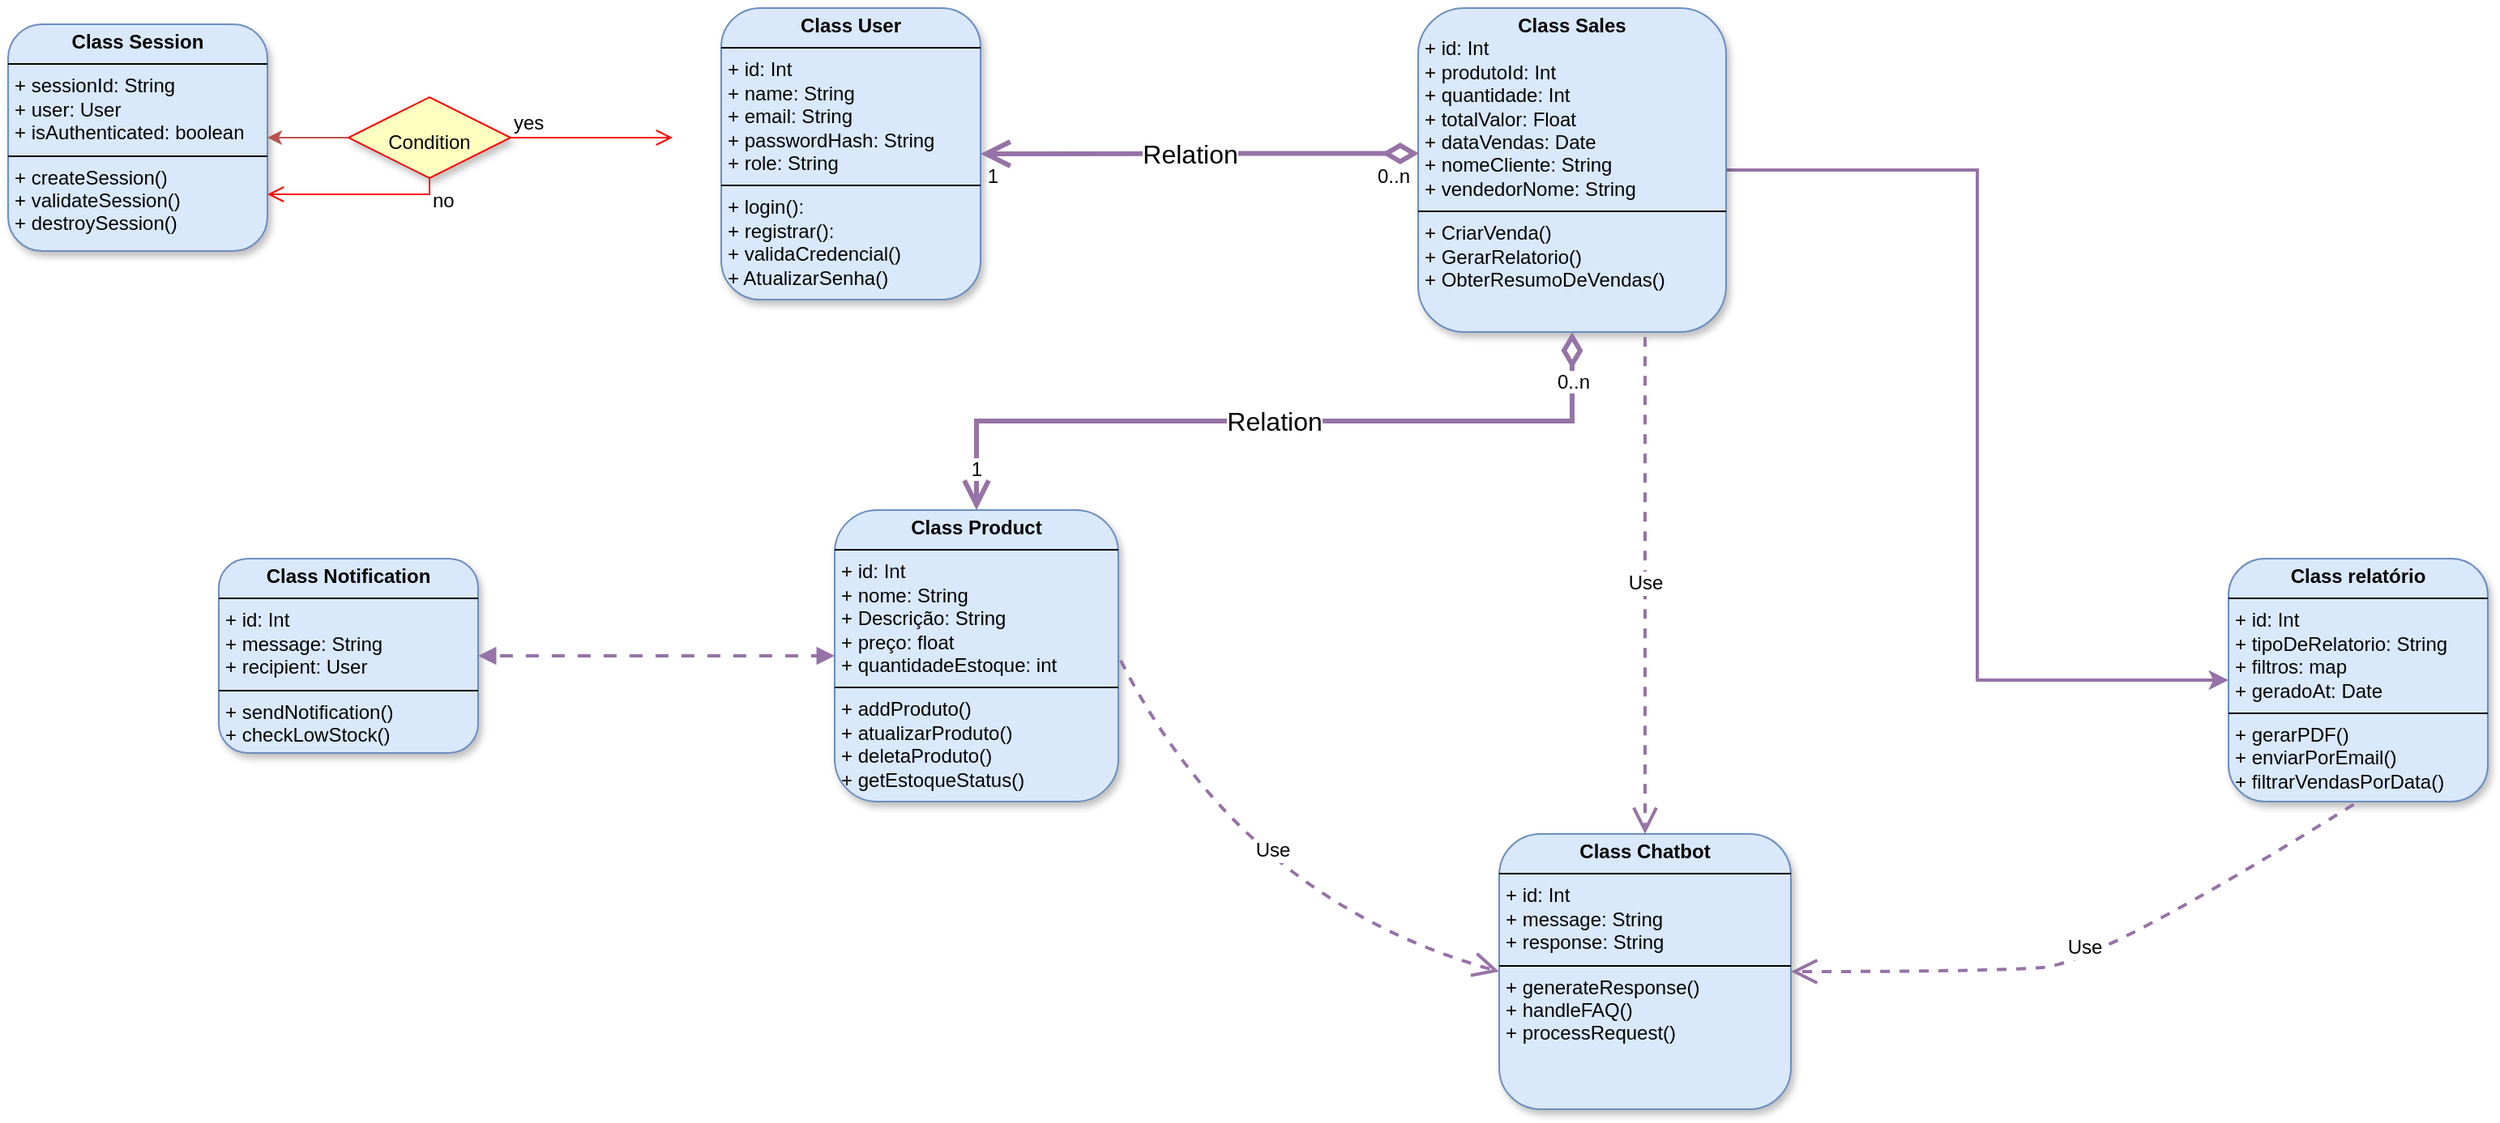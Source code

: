 <mxfile version="26.1.1">
  <diagram name="Página-1" id="-WOq9GPgahkGQEKY47fg">
    <mxGraphModel dx="3440" dy="1933" grid="1" gridSize="10" guides="1" tooltips="1" connect="1" arrows="1" fold="1" page="1" pageScale="1" pageWidth="827" pageHeight="1169" math="0" shadow="0">
      <root>
        <mxCell id="0" />
        <mxCell id="1" parent="0" />
        <mxCell id="PtGWCgWwyNzVO_bG1qSU-23" value="&lt;p style=&quot;margin:0px;margin-top:4px;text-align:center;&quot;&gt;&lt;b&gt;Class User&lt;/b&gt;&lt;/p&gt;&lt;hr size=&quot;1&quot; style=&quot;border-style:solid;&quot;&gt;&lt;p style=&quot;margin:0px;margin-left:4px;&quot;&gt;+ id: Int&lt;/p&gt;&lt;p style=&quot;margin:0px;margin-left:4px;&quot;&gt;+ name: String&lt;/p&gt;&lt;p style=&quot;margin:0px;margin-left:4px;&quot;&gt;+ email: String&lt;/p&gt;&lt;p style=&quot;margin:0px;margin-left:4px;&quot;&gt;+ passwordHash: String&lt;/p&gt;&lt;p style=&quot;margin:0px;margin-left:4px;&quot;&gt;+ role: String&lt;/p&gt;&lt;hr size=&quot;1&quot; style=&quot;border-style:solid;&quot;&gt;&lt;p style=&quot;margin: 0px 0px 0px 4px;&quot;&gt;+ login():&amp;nbsp;&lt;/p&gt;&lt;p style=&quot;margin: 0px 0px 0px 4px;&quot;&gt;+ registrar():&lt;/p&gt;&lt;p style=&quot;margin: 0px 0px 0px 4px;&quot;&gt;+ validaCredencial()&lt;/p&gt;&lt;p style=&quot;margin: 0px 0px 0px 4px;&quot;&gt;+ AtualizarSenha()&lt;/p&gt;" style="verticalAlign=top;align=left;overflow=fill;html=1;whiteSpace=wrap;rounded=1;glass=0;fillColor=#dae8fc;strokeColor=#6c8ebf;shadow=1;" vertex="1" parent="1">
          <mxGeometry x="460" y="160" width="160" height="180" as="geometry" />
        </mxCell>
        <mxCell id="PtGWCgWwyNzVO_bG1qSU-24" value="&lt;p style=&quot;margin:0px;margin-top:4px;text-align:center;&quot;&gt;&lt;b&gt;Class Product&lt;/b&gt;&lt;/p&gt;&lt;hr size=&quot;1&quot; style=&quot;border-style:solid;&quot;&gt;&lt;p style=&quot;margin:0px;margin-left:4px;&quot;&gt;+ id: Int&lt;/p&gt;&lt;p style=&quot;margin:0px;margin-left:4px;&quot;&gt;+ nome: String&lt;/p&gt;&lt;p style=&quot;margin:0px;margin-left:4px;&quot;&gt;+ Descrição: String&lt;/p&gt;&lt;p style=&quot;margin:0px;margin-left:4px;&quot;&gt;+ preço: float&lt;/p&gt;&lt;p style=&quot;margin:0px;margin-left:4px;&quot;&gt;+ quantidadeEstoque: int&lt;/p&gt;&lt;hr size=&quot;1&quot; style=&quot;border-style:solid;&quot;&gt;&lt;p style=&quot;margin:0px;margin-left:4px;&quot;&gt;+ addProduto()&lt;/p&gt;&lt;p style=&quot;margin:0px;margin-left:4px;&quot;&gt;+ atualizarProduto()&lt;/p&gt;&lt;p style=&quot;margin:0px;margin-left:4px;&quot;&gt;+ deletaProduto()&lt;/p&gt;&lt;p style=&quot;margin:0px;margin-left:4px;&quot;&gt;+ getEstoqueStatus()&lt;/p&gt;" style="verticalAlign=top;align=left;overflow=fill;html=1;whiteSpace=wrap;rounded=1;glass=0;fillColor=#dae8fc;strokeColor=#6c8ebf;shadow=1;" vertex="1" parent="1">
          <mxGeometry x="530" y="470" width="175" height="180" as="geometry" />
        </mxCell>
        <mxCell id="PtGWCgWwyNzVO_bG1qSU-44" style="edgeStyle=orthogonalEdgeStyle;rounded=0;orthogonalLoop=1;jettySize=auto;html=1;entryX=0;entryY=0.5;entryDx=0;entryDy=0;fontFamily=Helvetica;fontSize=15;fontColor=default;strokeWidth=2;fillColor=#e1d5e7;strokeColor=#9673a6;" edge="1" parent="1" source="PtGWCgWwyNzVO_bG1qSU-25" target="PtGWCgWwyNzVO_bG1qSU-26">
          <mxGeometry relative="1" as="geometry" />
        </mxCell>
        <mxCell id="PtGWCgWwyNzVO_bG1qSU-25" value="&lt;p style=&quot;margin:0px;margin-top:4px;text-align:center;&quot;&gt;&lt;b&gt;Class Sales&lt;/b&gt;&lt;/p&gt;&lt;p style=&quot;margin:0px;margin-left:4px;&quot;&gt;+ id: Int&lt;/p&gt;&lt;p style=&quot;margin:0px;margin-left:4px;&quot;&gt;+ produtoId: Int&lt;/p&gt;&lt;p style=&quot;margin:0px;margin-left:4px;&quot;&gt;+ quantidade: Int&lt;/p&gt;&lt;p style=&quot;margin:0px;margin-left:4px;&quot;&gt;+ totalValor: Float&lt;/p&gt;&lt;p style=&quot;margin:0px;margin-left:4px;&quot;&gt;+ dataVendas: Date&lt;/p&gt;&lt;p style=&quot;margin:0px;margin-left:4px;&quot;&gt;+ nomeCliente: String&lt;/p&gt;&lt;p style=&quot;margin:0px;margin-left:4px;&quot;&gt;+ vendedorNome: String&lt;/p&gt;&lt;hr size=&quot;1&quot; style=&quot;border-style:solid;&quot;&gt;&lt;p style=&quot;margin:0px;margin-left:4px;&quot;&gt;+ CriarVenda()&lt;/p&gt;&lt;p style=&quot;margin:0px;margin-left:4px;&quot;&gt;+ GerarRelatorio()&lt;/p&gt;&lt;p style=&quot;margin:0px;margin-left:4px;&quot;&gt;+ ObterResumoDeVendas()&lt;/p&gt;" style="verticalAlign=top;align=left;overflow=fill;html=1;whiteSpace=wrap;rounded=1;glass=0;fillColor=#dae8fc;strokeColor=#6c8ebf;shadow=1;" vertex="1" parent="1">
          <mxGeometry x="890" y="160" width="190" height="200" as="geometry" />
        </mxCell>
        <mxCell id="PtGWCgWwyNzVO_bG1qSU-26" value="&lt;p style=&quot;margin:0px;margin-top:4px;text-align:center;&quot;&gt;&lt;b&gt;Class relatório&lt;/b&gt;&lt;/p&gt;&lt;hr size=&quot;1&quot; style=&quot;border-style:solid;&quot;&gt;&lt;p style=&quot;margin:0px;margin-left:4px;&quot;&gt;+ id: Int&lt;/p&gt;&lt;p style=&quot;margin:0px;margin-left:4px;&quot;&gt;+ tipoDeRelatorio: String&lt;/p&gt;&lt;p style=&quot;margin:0px;margin-left:4px;&quot;&gt;+ filtros: map&lt;/p&gt;&lt;p style=&quot;margin:0px;margin-left:4px;&quot;&gt;&lt;span style=&quot;background-color: transparent; color: light-dark(rgb(0, 0, 0), rgb(255, 255, 255));&quot;&gt;+ geradoAt: Date&lt;/span&gt;&lt;/p&gt;&lt;hr size=&quot;1&quot; style=&quot;border-style:solid;&quot;&gt;&lt;p style=&quot;margin:0px;margin-left:4px;&quot;&gt;+ gerarPDF()&lt;/p&gt;&lt;p style=&quot;margin:0px;margin-left:4px;&quot;&gt;+ enviarPorEmail()&lt;/p&gt;&lt;p style=&quot;margin:0px;margin-left:4px;&quot;&gt;+ filtrarVendasPorData()&lt;/p&gt;" style="verticalAlign=top;align=left;overflow=fill;html=1;whiteSpace=wrap;rounded=1;glass=0;fillColor=#dae8fc;strokeColor=#6c8ebf;shadow=1;" vertex="1" parent="1">
          <mxGeometry x="1390" y="500" width="160" height="150" as="geometry" />
        </mxCell>
        <mxCell id="PtGWCgWwyNzVO_bG1qSU-27" value="&lt;p style=&quot;margin:0px;margin-top:4px;text-align:center;&quot;&gt;&lt;b&gt;Class Chatbot&lt;/b&gt;&lt;/p&gt;&lt;hr size=&quot;1&quot; style=&quot;border-style:solid;&quot;&gt;&lt;p style=&quot;margin:0px;margin-left:4px;&quot;&gt;+ id: Int&lt;/p&gt;&lt;p style=&quot;margin:0px;margin-left:4px;&quot;&gt;+ message: String&lt;/p&gt;&lt;p style=&quot;margin:0px;margin-left:4px;&quot;&gt;&lt;span style=&quot;background-color: transparent; color: light-dark(rgb(0, 0, 0), rgb(255, 255, 255));&quot;&gt;+ response: String&lt;/span&gt;&lt;/p&gt;&lt;hr size=&quot;1&quot; style=&quot;border-style:solid;&quot;&gt;&lt;p style=&quot;margin:0px;margin-left:4px;&quot;&gt;+&amp;nbsp;&lt;span style=&quot;background-color: transparent;&quot;&gt;generateResponse&lt;/span&gt;&lt;span style=&quot;background-color: transparent; color: light-dark(rgb(0, 0, 0), rgb(255, 255, 255));&quot;&gt;()&lt;/span&gt;&lt;/p&gt;&lt;p style=&quot;margin:0px;margin-left:4px;&quot;&gt;+ handleFAQ()&lt;/p&gt;&lt;p style=&quot;margin:0px;margin-left:4px;&quot;&gt;+ processRequest()&lt;/p&gt;" style="verticalAlign=top;align=left;overflow=fill;html=1;whiteSpace=wrap;rounded=1;glass=0;fillColor=#dae8fc;strokeColor=#6c8ebf;shadow=1;" vertex="1" parent="1">
          <mxGeometry x="940" y="670" width="180" height="170" as="geometry" />
        </mxCell>
        <mxCell id="PtGWCgWwyNzVO_bG1qSU-28" value="&lt;p style=&quot;margin:0px;margin-top:4px;text-align:center;&quot;&gt;&lt;b&gt;Class&amp;nbsp;&lt;/b&gt;&lt;span style=&quot;background-color: transparent; text-align: left;&quot;&gt;&lt;b&gt;Notification&lt;/b&gt;&lt;/span&gt;&lt;/p&gt;&lt;hr size=&quot;1&quot; style=&quot;border-style:solid;&quot;&gt;&lt;p style=&quot;margin:0px;margin-left:4px;&quot;&gt;+ id: Int&lt;/p&gt;&lt;p style=&quot;margin:0px;margin-left:4px;&quot;&gt;+ message: String&lt;/p&gt;&lt;p style=&quot;margin:0px;margin-left:4px;&quot;&gt;&lt;span style=&quot;background-color: transparent; color: light-dark(rgb(0, 0, 0), rgb(255, 255, 255));&quot;&gt;+&amp;nbsp;&lt;/span&gt;&lt;span style=&quot;background-color: transparent;&quot;&gt;recipient: User&lt;/span&gt;&lt;/p&gt;&lt;hr size=&quot;1&quot; style=&quot;border-style:solid;&quot;&gt;&lt;p style=&quot;margin:0px;margin-left:4px;&quot;&gt;+&amp;nbsp;&lt;span style=&quot;background-color: transparent;&quot;&gt;sendNotification&lt;/span&gt;&lt;span style=&quot;background-color: transparent; color: light-dark(rgb(0, 0, 0), rgb(255, 255, 255));&quot;&gt;()&lt;/span&gt;&lt;/p&gt;&lt;p style=&quot;margin:0px;margin-left:4px;&quot;&gt;+&amp;nbsp;&lt;span style=&quot;background-color: transparent;&quot;&gt;checkLowStock&lt;/span&gt;&lt;span style=&quot;background-color: transparent; color: light-dark(rgb(0, 0, 0), rgb(255, 255, 255));&quot;&gt;()&lt;/span&gt;&lt;/p&gt;" style="verticalAlign=top;align=left;overflow=fill;html=1;whiteSpace=wrap;rounded=1;glass=0;fillColor=#dae8fc;strokeColor=#6c8ebf;shadow=1;" vertex="1" parent="1">
          <mxGeometry x="150" y="500" width="160" height="120" as="geometry" />
        </mxCell>
        <mxCell id="PtGWCgWwyNzVO_bG1qSU-29" value="&lt;p style=&quot;margin:0px;margin-top:4px;text-align:center;&quot;&gt;&lt;b&gt;Class&amp;nbsp;&lt;/b&gt;&lt;span style=&quot;background-color: transparent; text-align: left;&quot;&gt;&lt;b&gt;Session&lt;/b&gt;&lt;/span&gt;&lt;span style=&quot;background-color: transparent; color: rgba(0, 0, 0, 0); font-family: monospace; font-size: 0px; text-align: left; text-wrap-mode: nowrap;&quot;&gt;%3CmxGraphModel%3E%3Croot%3E%3CmxCell%20id%3D%220%22%2F%3E%3CmxCell%20id%3D%221%22%20parent%3D%220%22%2F%3E%3CmxCell%20id%3D%222%22%20value%3D%22%26lt%3Bp%20style%3D%26quot%3Bmargin%3A0px%3Bmargin-top%3A4px%3Btext-align%3Acenter%3B%26quot%3B%26gt%3B%26lt%3Bb%26gt%3BClass%26amp%3Bnbsp%3B%26lt%3B%2Fb%26gt%3B%26lt%3Bspan%20style%3D%26quot%3Bbackground-color%3A%20transparent%3B%20text-align%3A%20left%3B%26quot%3B%26gt%3B%26lt%3Bb%26gt%3BNotification%26lt%3B%2Fb%26gt%3B%26lt%3B%2Fspan%26gt%3B%26lt%3B%2Fp%26gt%3B%26lt%3Bhr%20size%3D%26quot%3B1%26quot%3B%20style%3D%26quot%3Bborder-style%3Asolid%3B%26quot%3B%26gt%3B%26lt%3Bp%20style%3D%26quot%3Bmargin%3A0px%3Bmargin-left%3A4px%3B%26quot%3B%26gt%3B%2B%20id%3A%20Int%26lt%3B%2Fp%26gt%3B%26lt%3Bp%20style%3D%26quot%3Bmargin%3A0px%3Bmargin-left%3A4px%3B%26quot%3B%26gt%3B%2B%20message%3A%20String%26lt%3B%2Fp%26gt%3B%26lt%3Bp%20style%3D%26quot%3Bmargin%3A0px%3Bmargin-left%3A4px%3B%26quot%3B%26gt%3B%26lt%3Bspan%20style%3D%26quot%3Bbackground-color%3A%20transparent%3B%20color%3A%20light-dark(rgb(0%2C%200%2C%200)%2C%20rgb(255%2C%20255%2C%20255))%3B%26quot%3B%26gt%3B%2B%26amp%3Bnbsp%3B%26lt%3B%2Fspan%26gt%3B%26lt%3Bspan%20style%3D%26quot%3Bbackground-color%3A%20transparent%3B%26quot%3B%26gt%3Brecipient%3A%20User%26lt%3B%2Fspan%26gt%3B%26lt%3B%2Fp%26gt%3B%26lt%3Bhr%20size%3D%26quot%3B1%26quot%3B%20style%3D%26quot%3Bborder-style%3Asolid%3B%26quot%3B%26gt%3B%26lt%3Bp%20style%3D%26quot%3Bmargin%3A0px%3Bmargin-left%3A4px%3B%26quot%3B%26gt%3B%2B%26amp%3Bnbsp%3B%26lt%3Bspan%20style%3D%26quot%3Bbackground-color%3A%20transparent%3B%26quot%3B%26gt%3BsendNotification%26lt%3B%2Fspan%26gt%3B%26lt%3Bspan%20style%3D%26quot%3Bbackground-color%3A%20transparent%3B%20color%3A%20light-dark(rgb(0%2C%200%2C%200)%2C%20rgb(255%2C%20255%2C%20255))%3B%26quot%3B%26gt%3B()%26lt%3B%2Fspan%26gt%3B%26lt%3B%2Fp%26gt%3B%26lt%3Bp%20style%3D%26quot%3Bmargin%3A0px%3Bmargin-left%3A4px%3B%26quot%3B%26gt%3B%2B%26amp%3Bnbsp%3B%26lt%3Bspan%20style%3D%26quot%3Bbackground-color%3A%20transparent%3B%26quot%3B%26gt%3BcheckLowStock%26lt%3B%2Fspan%26gt%3B%26lt%3Bspan%20style%3D%26quot%3Bbackground-color%3A%20transparent%3B%20color%3A%20light-dark(rgb(0%2C%200%2C%200)%2C%20rgb(255%2C%20255%2C%20255))%3B%26quot%3B%26gt%3B()%26lt%3B%2Fspan%26gt%3B%26lt%3B%2Fp%26gt%3B%22%20style%3D%22verticalAlign%3Dtop%3Balign%3Dleft%3Boverflow%3Dfill%3Bhtml%3D1%3BwhiteSpace%3Dwrap%3Brounded%3D1%3Bglass%3D0%3BfillColor%3D%23dae8fc%3BstrokeColor%3D%236c8ebf%3Bshadow%3D1%3B%22%20vertex%3D%221%22%20parent%3D%221%22%3E%3CmxGeometry%20x%3D%22870%22%20y%3D%22770%22%20width%3D%22160%22%20height%3D%22120%22%20as%3D%22geometry%22%2F%3E%3C%2FmxCell%3E%3C%2Froot%3E%3C%2FmxGraphModel%3E&lt;/span&gt;&lt;/p&gt;&lt;hr size=&quot;1&quot; style=&quot;border-style:solid;&quot;&gt;&lt;p style=&quot;margin:0px;margin-left:4px;&quot;&gt;+&amp;nbsp;&lt;span style=&quot;background-color: transparent;&quot;&gt;sessionId: String&lt;/span&gt;&lt;/p&gt;&lt;p style=&quot;margin:0px;margin-left:4px;&quot;&gt;&lt;span style=&quot;background-color: transparent; color: light-dark(rgb(0, 0, 0), rgb(255, 255, 255));&quot;&gt;+&amp;nbsp;&lt;/span&gt;&lt;span style=&quot;background-color: transparent;&quot;&gt;user: User&lt;/span&gt;&lt;/p&gt;&lt;p style=&quot;margin:0px;margin-left:4px;&quot;&gt;&lt;span style=&quot;background-color: transparent; color: light-dark(rgb(0, 0, 0), rgb(255, 255, 255));&quot;&gt;+&amp;nbsp;&lt;/span&gt;&lt;span style=&quot;background-color: transparent;&quot;&gt;isAuthenticated: boolean&lt;/span&gt;&lt;/p&gt;&lt;hr size=&quot;1&quot; style=&quot;border-style:solid;&quot;&gt;&lt;p style=&quot;margin:0px;margin-left:4px;&quot;&gt;+ createSession()&lt;br&gt;&lt;span style=&quot;background-color: transparent; color: light-dark(rgb(0, 0, 0), rgb(255, 255, 255));&quot;&gt;+&amp;nbsp;validateSession&lt;/span&gt;&lt;span style=&quot;background-color: transparent; color: light-dark(rgb(0, 0, 0), rgb(255, 255, 255));&quot;&gt;()&lt;br&gt;+&amp;nbsp;&lt;/span&gt;&lt;span style=&quot;background-color: transparent; color: light-dark(rgb(0, 0, 0), rgb(255, 255, 255));&quot;&gt;destroySession()&lt;/span&gt;&lt;/p&gt;" style="verticalAlign=top;align=left;overflow=fill;html=1;whiteSpace=wrap;rounded=1;glass=0;fillColor=#dae8fc;strokeColor=#6c8ebf;shadow=1;" vertex="1" parent="1">
          <mxGeometry x="20" y="170" width="160" height="140" as="geometry" />
        </mxCell>
        <mxCell id="PtGWCgWwyNzVO_bG1qSU-33" value="Relation" style="endArrow=open;html=1;endSize=12;startArrow=diamondThin;startSize=14;startFill=0;edgeStyle=orthogonalEdgeStyle;rounded=1;fontFamily=Helvetica;fontSize=16;fontColor=default;entryX=1;entryY=0.5;entryDx=0;entryDy=0;exitX=0.002;exitY=0.449;exitDx=0;exitDy=0;fillColor=#e1d5e7;strokeColor=#9673a6;curved=0;strokeWidth=3;exitPerimeter=0;" edge="1" parent="1" source="PtGWCgWwyNzVO_bG1qSU-25" target="PtGWCgWwyNzVO_bG1qSU-23">
          <mxGeometry x="0.046" relative="1" as="geometry">
            <mxPoint x="1160" y="265.02" as="sourcePoint" />
            <mxPoint x="540" y="255.02" as="targetPoint" />
            <Array as="points" />
            <mxPoint as="offset" />
          </mxGeometry>
        </mxCell>
        <mxCell id="PtGWCgWwyNzVO_bG1qSU-34" value="0..n" style="edgeLabel;resizable=0;html=1;align=left;verticalAlign=top;rounded=1;shadow=1;glass=0;strokeColor=#6c8ebf;fontFamily=Helvetica;fontSize=12;fontColor=default;fillColor=#dae8fc;" connectable="0" vertex="1" parent="PtGWCgWwyNzVO_bG1qSU-33">
          <mxGeometry x="-1" relative="1" as="geometry">
            <mxPoint x="-27" as="offset" />
          </mxGeometry>
        </mxCell>
        <mxCell id="PtGWCgWwyNzVO_bG1qSU-35" value="1" style="edgeLabel;resizable=0;html=1;align=right;verticalAlign=top;rounded=1;shadow=1;glass=0;strokeColor=#6c8ebf;fontFamily=Helvetica;fontSize=12;fontColor=default;fillColor=#dae8fc;" connectable="0" vertex="1" parent="PtGWCgWwyNzVO_bG1qSU-33">
          <mxGeometry x="1" relative="1" as="geometry">
            <mxPoint x="11" as="offset" />
          </mxGeometry>
        </mxCell>
        <mxCell id="PtGWCgWwyNzVO_bG1qSU-41" value="Relation" style="endArrow=open;html=1;endSize=12;startArrow=diamondThin;startSize=14;startFill=0;edgeStyle=orthogonalEdgeStyle;rounded=0;fontFamily=Helvetica;fontSize=16;fontColor=default;entryX=0.5;entryY=0;entryDx=0;entryDy=0;exitX=0.5;exitY=1;exitDx=0;exitDy=0;strokeWidth=3;fillColor=#e1d5e7;strokeColor=#9673a6;" edge="1" parent="1" source="PtGWCgWwyNzVO_bG1qSU-25" target="PtGWCgWwyNzVO_bG1qSU-24">
          <mxGeometry relative="1" as="geometry">
            <mxPoint x="1080" y="540.0" as="sourcePoint" />
            <mxPoint x="1080" y="360" as="targetPoint" />
          </mxGeometry>
        </mxCell>
        <mxCell id="PtGWCgWwyNzVO_bG1qSU-42" value="0..n" style="edgeLabel;resizable=0;html=1;align=left;verticalAlign=top;rounded=1;shadow=1;glass=0;strokeColor=#6c8ebf;fontFamily=Helvetica;fontSize=12;fontColor=default;fillColor=#dae8fc;" connectable="0" vertex="1" parent="PtGWCgWwyNzVO_bG1qSU-41">
          <mxGeometry x="-1" relative="1" as="geometry">
            <mxPoint x="-11" y="17" as="offset" />
          </mxGeometry>
        </mxCell>
        <mxCell id="PtGWCgWwyNzVO_bG1qSU-43" value="1" style="edgeLabel;resizable=0;html=1;align=right;verticalAlign=top;rounded=1;shadow=1;glass=0;strokeColor=#6c8ebf;fontFamily=Helvetica;fontSize=12;fontColor=default;fillColor=#dae8fc;" connectable="0" vertex="1" parent="PtGWCgWwyNzVO_bG1qSU-41">
          <mxGeometry x="1" relative="1" as="geometry">
            <mxPoint x="4" y="-39" as="offset" />
          </mxGeometry>
        </mxCell>
        <mxCell id="PtGWCgWwyNzVO_bG1qSU-49" value="Use" style="endArrow=open;endSize=12;dashed=1;html=1;rounded=0;fontFamily=Helvetica;fontSize=12;fontColor=default;exitX=0.5;exitY=1;exitDx=0;exitDy=0;strokeWidth=2;fillColor=#e1d5e7;strokeColor=#9673a6;flowAnimation=1;curved=1;entryX=1;entryY=0.5;entryDx=0;entryDy=0;" edge="1" parent="1" source="PtGWCgWwyNzVO_bG1qSU-26" target="PtGWCgWwyNzVO_bG1qSU-27">
          <mxGeometry x="0.045" y="-11" width="160" relative="1" as="geometry">
            <mxPoint x="1470" y="662" as="sourcePoint" />
            <mxPoint x="1120.0" y="767" as="targetPoint" />
            <Array as="points">
              <mxPoint x="1310" y="750" />
              <mxPoint x="1240" y="755" />
            </Array>
            <mxPoint x="1" as="offset" />
          </mxGeometry>
        </mxCell>
        <mxCell id="PtGWCgWwyNzVO_bG1qSU-51" value="Use" style="endArrow=open;endSize=12;dashed=1;html=1;rounded=0;fontFamily=Helvetica;fontSize=12;fontColor=default;entryX=0.5;entryY=0;entryDx=0;entryDy=0;strokeWidth=2;fillColor=#e1d5e7;strokeColor=#9673a6;curved=1;flowAnimation=1;" edge="1" parent="1" target="PtGWCgWwyNzVO_bG1qSU-27">
          <mxGeometry width="160" relative="1" as="geometry">
            <mxPoint x="1030" y="360" as="sourcePoint" />
            <mxPoint x="1290" y="700" as="targetPoint" />
          </mxGeometry>
        </mxCell>
        <mxCell id="PtGWCgWwyNzVO_bG1qSU-52" value="Use" style="endArrow=open;endSize=12;dashed=1;html=1;rounded=0;fontFamily=Helvetica;fontSize=12;fontColor=default;exitX=1;exitY=0.5;exitDx=0;exitDy=0;flowAnimation=1;entryX=0;entryY=0.5;entryDx=0;entryDy=0;strokeWidth=2;fillColor=#e1d5e7;strokeColor=#9673a6;curved=1;" edge="1" parent="1" source="PtGWCgWwyNzVO_bG1qSU-24" target="PtGWCgWwyNzVO_bG1qSU-27">
          <mxGeometry x="-0.103" y="31" width="160" relative="1" as="geometry">
            <mxPoint x="1060" y="630" as="sourcePoint" />
            <mxPoint x="1220" y="630" as="targetPoint" />
            <Array as="points">
              <mxPoint x="780" y="710" />
            </Array>
            <mxPoint as="offset" />
          </mxGeometry>
        </mxCell>
        <mxCell id="PtGWCgWwyNzVO_bG1qSU-54" value="" style="endArrow=block;startArrow=block;endFill=1;startFill=1;html=1;rounded=0;fontFamily=Helvetica;fontSize=12;fontColor=default;exitX=1;exitY=0.5;exitDx=0;exitDy=0;entryX=0;entryY=0.5;entryDx=0;entryDy=0;fillColor=#e1d5e7;strokeColor=#9673a6;strokeWidth=2;flowAnimation=1;" edge="1" parent="1" source="PtGWCgWwyNzVO_bG1qSU-28" target="PtGWCgWwyNzVO_bG1qSU-24">
          <mxGeometry width="160" relative="1" as="geometry">
            <mxPoint x="460" y="710" as="sourcePoint" />
            <mxPoint x="620" y="710" as="targetPoint" />
          </mxGeometry>
        </mxCell>
        <mxCell id="PtGWCgWwyNzVO_bG1qSU-61" style="edgeStyle=orthogonalEdgeStyle;rounded=0;orthogonalLoop=1;jettySize=auto;html=1;entryX=1;entryY=0.5;entryDx=0;entryDy=0;fontFamily=Helvetica;fontSize=12;fontColor=default;fillColor=#f8cecc;strokeColor=#b85450;" edge="1" parent="1" source="PtGWCgWwyNzVO_bG1qSU-58" target="PtGWCgWwyNzVO_bG1qSU-29">
          <mxGeometry relative="1" as="geometry" />
        </mxCell>
        <mxCell id="PtGWCgWwyNzVO_bG1qSU-58" value="&lt;span style=&quot;background-color: transparent; color: light-dark(rgb(0, 0, 0), rgb(237, 237, 237));&quot;&gt;&lt;br&gt;Condition&lt;/span&gt;" style="rhombus;whiteSpace=wrap;html=1;fontColor=#000000;fillColor=#ffffc0;strokeColor=#ff0000;rounded=1;shadow=1;glass=0;align=center;verticalAlign=top;fontFamily=Helvetica;fontSize=12;arcSize=0;" vertex="1" parent="1">
          <mxGeometry x="230" y="215" width="100" height="50" as="geometry" />
        </mxCell>
        <mxCell id="PtGWCgWwyNzVO_bG1qSU-59" value="yes" style="edgeStyle=orthogonalEdgeStyle;html=1;align=left;verticalAlign=bottom;endArrow=open;endSize=8;strokeColor=#ff0000;rounded=0;fontFamily=Helvetica;fontSize=12;fontColor=default;" edge="1" source="PtGWCgWwyNzVO_bG1qSU-58" parent="1">
          <mxGeometry x="-1" relative="1" as="geometry">
            <mxPoint x="430" y="240" as="targetPoint" />
          </mxGeometry>
        </mxCell>
        <mxCell id="PtGWCgWwyNzVO_bG1qSU-60" value="no" style="edgeStyle=orthogonalEdgeStyle;html=1;align=left;verticalAlign=top;endArrow=open;endSize=8;strokeColor=#ff0000;rounded=0;fontFamily=Helvetica;fontSize=12;fontColor=default;entryX=1;entryY=0.75;entryDx=0;entryDy=0;" edge="1" source="PtGWCgWwyNzVO_bG1qSU-58" parent="1" target="PtGWCgWwyNzVO_bG1qSU-29">
          <mxGeometry x="-1" relative="1" as="geometry">
            <mxPoint x="290" y="320" as="targetPoint" />
            <Array as="points">
              <mxPoint x="280" y="275" />
            </Array>
          </mxGeometry>
        </mxCell>
      </root>
    </mxGraphModel>
  </diagram>
</mxfile>
